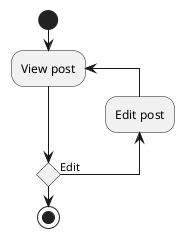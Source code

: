 @startuml

skinparam conditionStyle diamond

start

repeat :View post;
backward :Edit post;
repeat while (Edit)
stop

@enduml
